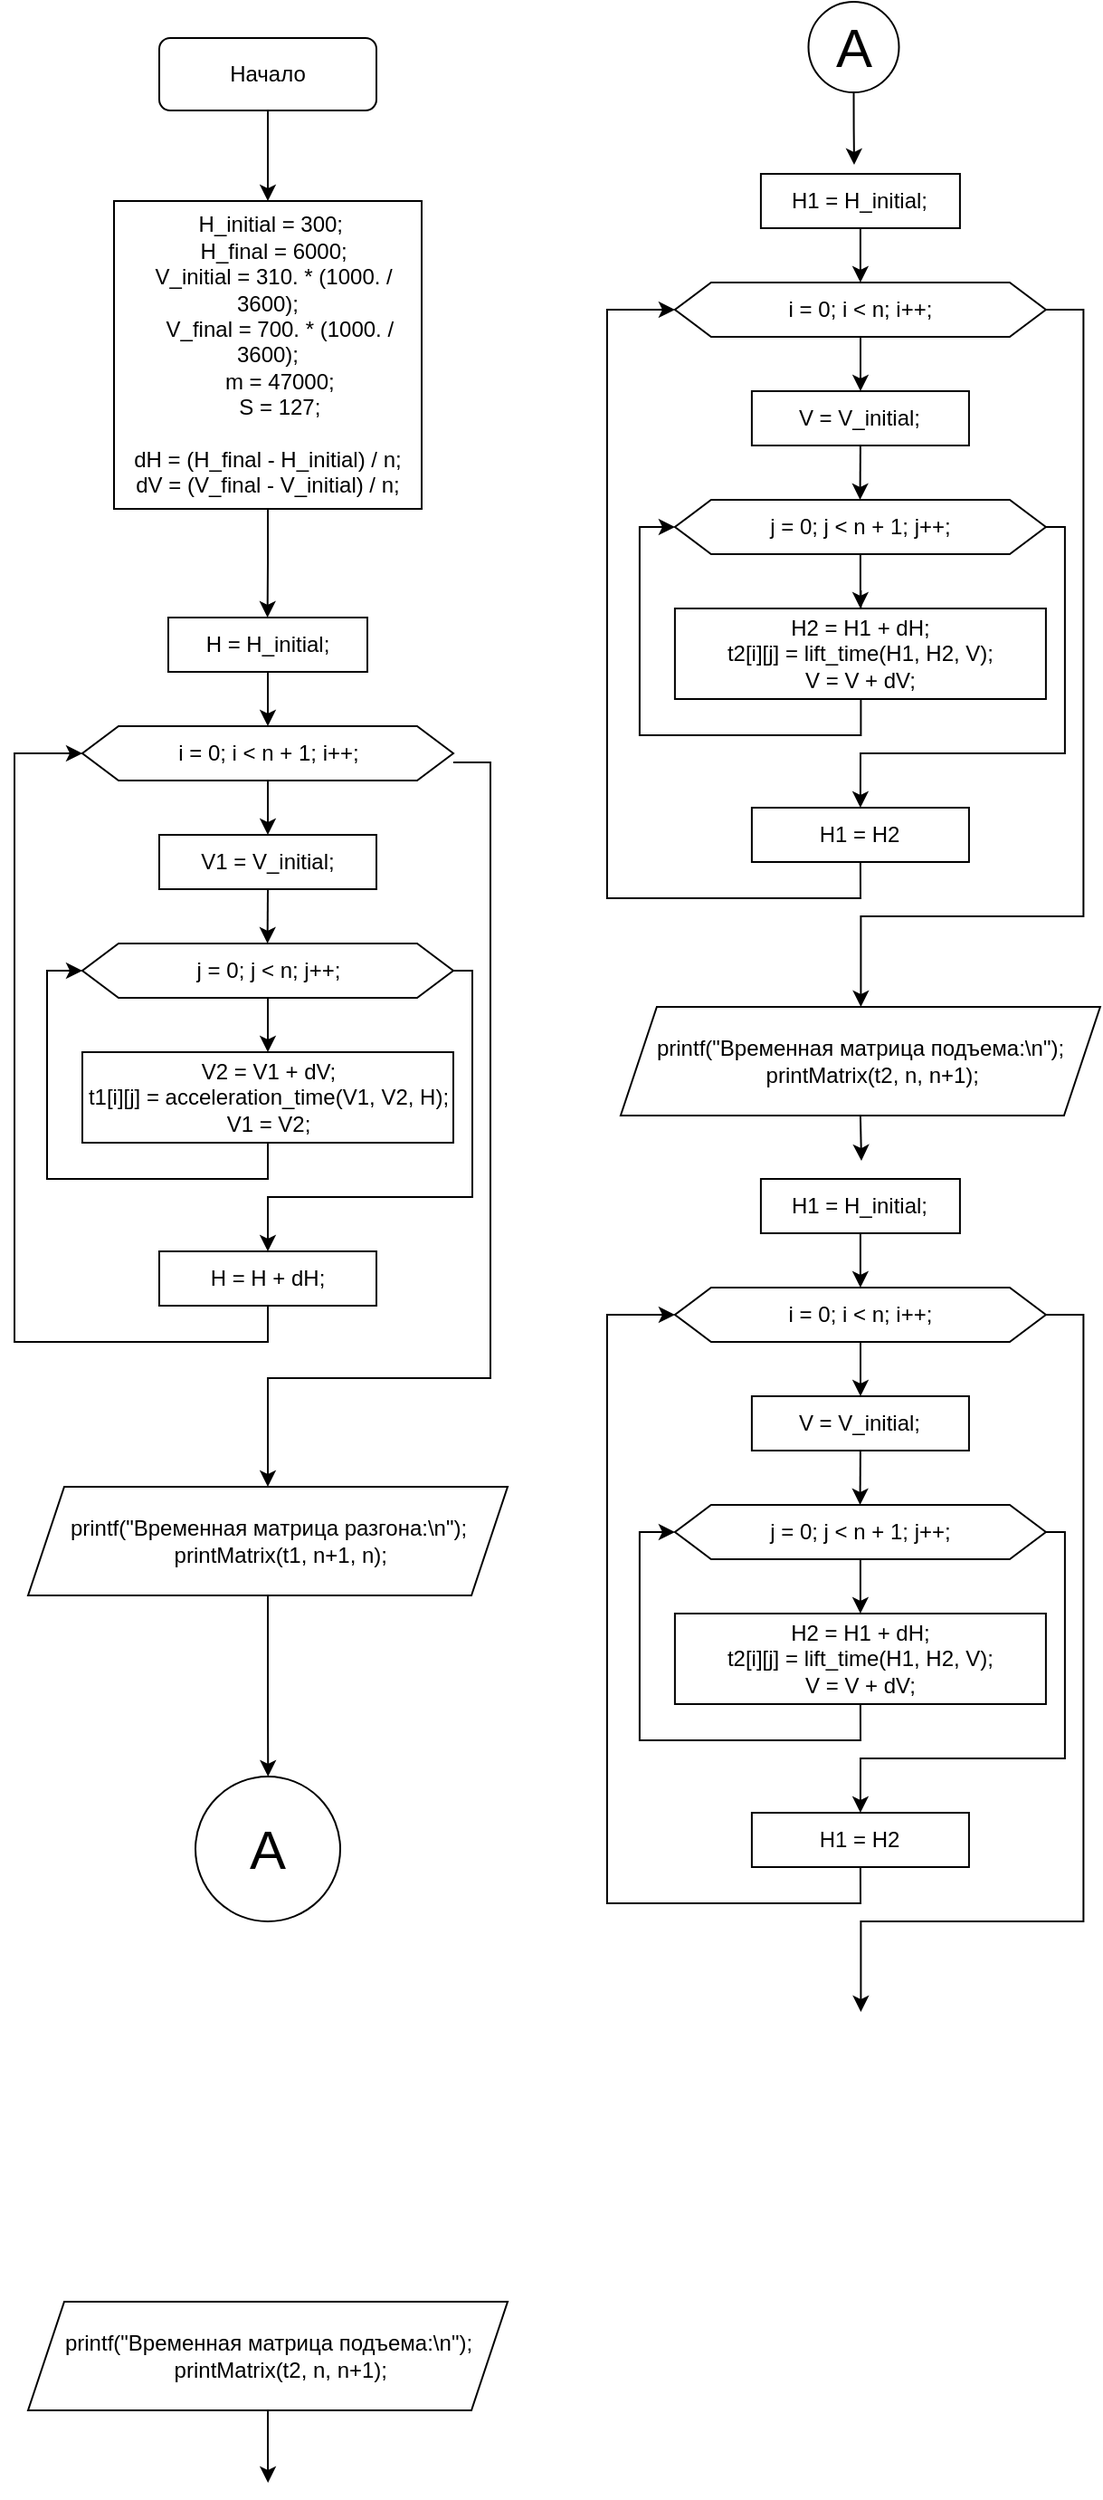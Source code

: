 <mxfile version="22.1.4" type="github">
  <diagram id="C5RBs43oDa-KdzZeNtuy" name="Page-1">
    <mxGraphModel dx="7460" dy="5040" grid="1" gridSize="10" guides="1" tooltips="1" connect="1" arrows="1" fold="1" page="1" pageScale="1" pageWidth="827" pageHeight="1169" math="0" shadow="0">
      <root>
        <mxCell id="WIyWlLk6GJQsqaUBKTNV-0" />
        <mxCell id="WIyWlLk6GJQsqaUBKTNV-1" parent="WIyWlLk6GJQsqaUBKTNV-0" />
        <mxCell id="Hqmv893eS7sad_yPtx1s-3" style="edgeStyle=orthogonalEdgeStyle;rounded=0;orthogonalLoop=1;jettySize=auto;html=1;exitX=0.5;exitY=1;exitDx=0;exitDy=0;entryX=0.5;entryY=0;entryDx=0;entryDy=0;" edge="1" parent="WIyWlLk6GJQsqaUBKTNV-1" source="WIyWlLk6GJQsqaUBKTNV-3" target="Hqmv893eS7sad_yPtx1s-0">
          <mxGeometry relative="1" as="geometry" />
        </mxCell>
        <mxCell id="WIyWlLk6GJQsqaUBKTNV-3" value="Начало" style="rounded=1;whiteSpace=wrap;html=1;fontSize=12;glass=0;strokeWidth=1;shadow=0;" parent="WIyWlLk6GJQsqaUBKTNV-1" vertex="1">
          <mxGeometry x="90" y="40" width="120" height="40" as="geometry" />
        </mxCell>
        <mxCell id="Hqmv893eS7sad_yPtx1s-1" style="edgeStyle=orthogonalEdgeStyle;rounded=0;orthogonalLoop=1;jettySize=auto;html=1;exitX=0.5;exitY=1;exitDx=0;exitDy=0;" edge="1" parent="WIyWlLk6GJQsqaUBKTNV-1" source="Hqmv893eS7sad_yPtx1s-0">
          <mxGeometry relative="1" as="geometry">
            <mxPoint x="149.818" y="360" as="targetPoint" />
          </mxGeometry>
        </mxCell>
        <mxCell id="Hqmv893eS7sad_yPtx1s-0" value="&lt;div&gt;&amp;nbsp;H_initial = 300;&lt;/div&gt;&lt;div&gt;&amp;nbsp; H_final = 6000;&lt;/div&gt;&lt;div&gt;&amp;nbsp; V_initial = 310. * (1000. / 3600);&lt;/div&gt;&lt;div&gt;&amp;nbsp; &amp;nbsp; V_final = 700. * (1000. / 3600);&lt;/div&gt;&lt;div&gt;&amp;nbsp; &amp;nbsp; m = 47000;&lt;/div&gt;&lt;div&gt;&amp;nbsp; &amp;nbsp; S = 127;&lt;/div&gt;&lt;div&gt;&lt;br&gt;&lt;/div&gt;&lt;div&gt;&lt;span style=&quot;background-color: initial;&quot;&gt;dH = (H_final - H_initial) / n;&lt;/span&gt;&lt;/div&gt;&lt;div&gt;&lt;span style=&quot;background-color: initial;&quot;&gt;dV = (V_final - V_initial) / n;&lt;/span&gt;&lt;/div&gt;" style="whiteSpace=wrap;html=1;aspect=fixed;" vertex="1" parent="WIyWlLk6GJQsqaUBKTNV-1">
          <mxGeometry x="65" y="130" width="170" height="170" as="geometry" />
        </mxCell>
        <mxCell id="Hqmv893eS7sad_yPtx1s-6" style="edgeStyle=orthogonalEdgeStyle;rounded=0;orthogonalLoop=1;jettySize=auto;html=1;exitX=0.5;exitY=1;exitDx=0;exitDy=0;entryX=0.5;entryY=0;entryDx=0;entryDy=0;" edge="1" parent="WIyWlLk6GJQsqaUBKTNV-1" source="Hqmv893eS7sad_yPtx1s-4" target="Hqmv893eS7sad_yPtx1s-5">
          <mxGeometry relative="1" as="geometry" />
        </mxCell>
        <mxCell id="Hqmv893eS7sad_yPtx1s-4" value="H = H_initial;" style="rounded=0;whiteSpace=wrap;html=1;" vertex="1" parent="WIyWlLk6GJQsqaUBKTNV-1">
          <mxGeometry x="95" y="360" width="110" height="30" as="geometry" />
        </mxCell>
        <mxCell id="Hqmv893eS7sad_yPtx1s-8" value="" style="edgeStyle=orthogonalEdgeStyle;rounded=0;orthogonalLoop=1;jettySize=auto;html=1;" edge="1" parent="WIyWlLk6GJQsqaUBKTNV-1" source="Hqmv893eS7sad_yPtx1s-5" target="Hqmv893eS7sad_yPtx1s-7">
          <mxGeometry relative="1" as="geometry" />
        </mxCell>
        <mxCell id="Hqmv893eS7sad_yPtx1s-31" style="edgeStyle=orthogonalEdgeStyle;rounded=0;orthogonalLoop=1;jettySize=auto;html=1;exitX=1;exitY=0.5;exitDx=0;exitDy=0;" edge="1" parent="WIyWlLk6GJQsqaUBKTNV-1">
          <mxGeometry relative="1" as="geometry">
            <mxPoint x="150" y="840" as="targetPoint" />
            <mxPoint x="252.5" y="440" as="sourcePoint" />
            <Array as="points">
              <mxPoint x="273" y="440" />
              <mxPoint x="273" y="780" />
              <mxPoint x="150" y="780" />
            </Array>
          </mxGeometry>
        </mxCell>
        <mxCell id="Hqmv893eS7sad_yPtx1s-5" value="i = 0; i &amp;lt; n + 1; i++;" style="shape=hexagon;perimeter=hexagonPerimeter2;whiteSpace=wrap;html=1;fixedSize=1;" vertex="1" parent="WIyWlLk6GJQsqaUBKTNV-1">
          <mxGeometry x="47.5" y="420" width="205" height="30" as="geometry" />
        </mxCell>
        <mxCell id="Hqmv893eS7sad_yPtx1s-9" style="edgeStyle=orthogonalEdgeStyle;rounded=0;orthogonalLoop=1;jettySize=auto;html=1;exitX=0.5;exitY=1;exitDx=0;exitDy=0;" edge="1" parent="WIyWlLk6GJQsqaUBKTNV-1" source="Hqmv893eS7sad_yPtx1s-7">
          <mxGeometry relative="1" as="geometry">
            <mxPoint x="149.818" y="540" as="targetPoint" />
          </mxGeometry>
        </mxCell>
        <mxCell id="Hqmv893eS7sad_yPtx1s-7" value="V1 = V_initial;" style="rounded=0;whiteSpace=wrap;html=1;" vertex="1" parent="WIyWlLk6GJQsqaUBKTNV-1">
          <mxGeometry x="90" y="480" width="120" height="30" as="geometry" />
        </mxCell>
        <mxCell id="Hqmv893eS7sad_yPtx1s-12" style="edgeStyle=orthogonalEdgeStyle;rounded=0;orthogonalLoop=1;jettySize=auto;html=1;exitX=0.5;exitY=1;exitDx=0;exitDy=0;entryX=0.5;entryY=0;entryDx=0;entryDy=0;" edge="1" parent="WIyWlLk6GJQsqaUBKTNV-1" source="Hqmv893eS7sad_yPtx1s-10" target="Hqmv893eS7sad_yPtx1s-11">
          <mxGeometry relative="1" as="geometry" />
        </mxCell>
        <mxCell id="Hqmv893eS7sad_yPtx1s-27" style="edgeStyle=orthogonalEdgeStyle;rounded=0;orthogonalLoop=1;jettySize=auto;html=1;exitX=1;exitY=0.5;exitDx=0;exitDy=0;" edge="1" parent="WIyWlLk6GJQsqaUBKTNV-1">
          <mxGeometry relative="1" as="geometry">
            <mxPoint x="242.5" y="555" as="sourcePoint" />
            <mxPoint x="150" y="710" as="targetPoint" />
            <Array as="points">
              <mxPoint x="263" y="555" />
              <mxPoint x="263" y="680" />
              <mxPoint x="150" y="680" />
            </Array>
          </mxGeometry>
        </mxCell>
        <mxCell id="Hqmv893eS7sad_yPtx1s-10" value="j = 0; j &amp;lt; n; j++;" style="shape=hexagon;perimeter=hexagonPerimeter2;whiteSpace=wrap;html=1;fixedSize=1;" vertex="1" parent="WIyWlLk6GJQsqaUBKTNV-1">
          <mxGeometry x="47.5" y="540" width="205" height="30" as="geometry" />
        </mxCell>
        <mxCell id="Hqmv893eS7sad_yPtx1s-21" style="edgeStyle=orthogonalEdgeStyle;rounded=0;orthogonalLoop=1;jettySize=auto;html=1;exitX=0.5;exitY=1;exitDx=0;exitDy=0;entryX=0;entryY=0.5;entryDx=0;entryDy=0;" edge="1" parent="WIyWlLk6GJQsqaUBKTNV-1" source="Hqmv893eS7sad_yPtx1s-11" target="Hqmv893eS7sad_yPtx1s-10">
          <mxGeometry relative="1" as="geometry">
            <Array as="points">
              <mxPoint x="150" y="670" />
              <mxPoint x="28" y="670" />
              <mxPoint x="28" y="555" />
            </Array>
          </mxGeometry>
        </mxCell>
        <mxCell id="Hqmv893eS7sad_yPtx1s-11" value="&lt;div&gt;V2 = V1 + dV;&lt;/div&gt;&lt;div&gt;&lt;span style=&quot;background-color: initial;&quot;&gt;t1[i][j] = acceleration_time(V1, V2, H);&lt;/span&gt;&lt;/div&gt;&lt;div&gt;&lt;span style=&quot;background-color: initial;&quot;&gt;V1 = V2;&lt;/span&gt;&lt;/div&gt;" style="rounded=0;whiteSpace=wrap;html=1;" vertex="1" parent="WIyWlLk6GJQsqaUBKTNV-1">
          <mxGeometry x="47.5" y="600" width="205" height="50" as="geometry" />
        </mxCell>
        <mxCell id="Hqmv893eS7sad_yPtx1s-28" style="edgeStyle=orthogonalEdgeStyle;rounded=0;orthogonalLoop=1;jettySize=auto;html=1;exitX=0.5;exitY=1;exitDx=0;exitDy=0;entryX=0;entryY=0.5;entryDx=0;entryDy=0;" edge="1" parent="WIyWlLk6GJQsqaUBKTNV-1" source="Hqmv893eS7sad_yPtx1s-26" target="Hqmv893eS7sad_yPtx1s-5">
          <mxGeometry relative="1" as="geometry">
            <Array as="points">
              <mxPoint x="150" y="760" />
              <mxPoint x="10" y="760" />
              <mxPoint x="10" y="435" />
            </Array>
          </mxGeometry>
        </mxCell>
        <mxCell id="Hqmv893eS7sad_yPtx1s-26" value="H = H + dH;" style="rounded=0;whiteSpace=wrap;html=1;" vertex="1" parent="WIyWlLk6GJQsqaUBKTNV-1">
          <mxGeometry x="90" y="710" width="120" height="30" as="geometry" />
        </mxCell>
        <mxCell id="Hqmv893eS7sad_yPtx1s-33" style="edgeStyle=orthogonalEdgeStyle;rounded=0;orthogonalLoop=1;jettySize=auto;html=1;exitX=0.5;exitY=1;exitDx=0;exitDy=0;" edge="1" parent="WIyWlLk6GJQsqaUBKTNV-1" source="Hqmv893eS7sad_yPtx1s-32">
          <mxGeometry relative="1" as="geometry">
            <mxPoint x="150.13" y="1000" as="targetPoint" />
          </mxGeometry>
        </mxCell>
        <mxCell id="Hqmv893eS7sad_yPtx1s-32" value="&lt;div&gt;printf(&quot;Временная матрица разгона:\n&quot;);&lt;/div&gt;&lt;div&gt;&amp;nbsp; &amp;nbsp; printMatrix(t1, n+1, n);&lt;/div&gt;" style="shape=parallelogram;perimeter=parallelogramPerimeter;whiteSpace=wrap;html=1;fixedSize=1;" vertex="1" parent="WIyWlLk6GJQsqaUBKTNV-1">
          <mxGeometry x="17.5" y="840" width="265" height="60" as="geometry" />
        </mxCell>
        <mxCell id="Hqmv893eS7sad_yPtx1s-34" value="&lt;font style=&quot;font-size: 30px;&quot;&gt;A&lt;/font&gt;" style="ellipse;whiteSpace=wrap;html=1;aspect=fixed;" vertex="1" parent="WIyWlLk6GJQsqaUBKTNV-1">
          <mxGeometry x="110" y="1000" width="80" height="80" as="geometry" />
        </mxCell>
        <mxCell id="Hqmv893eS7sad_yPtx1s-37" style="edgeStyle=orthogonalEdgeStyle;rounded=0;orthogonalLoop=1;jettySize=auto;html=1;exitX=0.5;exitY=1;exitDx=0;exitDy=0;" edge="1" parent="WIyWlLk6GJQsqaUBKTNV-1" source="Hqmv893eS7sad_yPtx1s-36">
          <mxGeometry relative="1" as="geometry">
            <mxPoint x="474" y="110" as="targetPoint" />
          </mxGeometry>
        </mxCell>
        <mxCell id="Hqmv893eS7sad_yPtx1s-36" value="&lt;font style=&quot;font-size: 30px;&quot;&gt;A&lt;/font&gt;" style="ellipse;whiteSpace=wrap;html=1;aspect=fixed;" vertex="1" parent="WIyWlLk6GJQsqaUBKTNV-1">
          <mxGeometry x="448.75" y="20" width="50" height="50" as="geometry" />
        </mxCell>
        <mxCell id="Hqmv893eS7sad_yPtx1s-38" style="edgeStyle=orthogonalEdgeStyle;rounded=0;orthogonalLoop=1;jettySize=auto;html=1;exitX=0.5;exitY=1;exitDx=0;exitDy=0;entryX=0.5;entryY=0;entryDx=0;entryDy=0;" edge="1" parent="WIyWlLk6GJQsqaUBKTNV-1" source="Hqmv893eS7sad_yPtx1s-39" target="Hqmv893eS7sad_yPtx1s-41">
          <mxGeometry relative="1" as="geometry" />
        </mxCell>
        <mxCell id="Hqmv893eS7sad_yPtx1s-39" value="H1 = H_initial;" style="rounded=0;whiteSpace=wrap;html=1;" vertex="1" parent="WIyWlLk6GJQsqaUBKTNV-1">
          <mxGeometry x="422.45" y="115" width="110" height="30" as="geometry" />
        </mxCell>
        <mxCell id="Hqmv893eS7sad_yPtx1s-40" value="" style="edgeStyle=orthogonalEdgeStyle;rounded=0;orthogonalLoop=1;jettySize=auto;html=1;" edge="1" parent="WIyWlLk6GJQsqaUBKTNV-1" source="Hqmv893eS7sad_yPtx1s-41" target="Hqmv893eS7sad_yPtx1s-43">
          <mxGeometry relative="1" as="geometry" />
        </mxCell>
        <mxCell id="Hqmv893eS7sad_yPtx1s-41" value="i = 0; i &amp;lt; n; i++;" style="shape=hexagon;perimeter=hexagonPerimeter2;whiteSpace=wrap;html=1;fixedSize=1;" vertex="1" parent="WIyWlLk6GJQsqaUBKTNV-1">
          <mxGeometry x="374.95" y="175" width="205" height="30" as="geometry" />
        </mxCell>
        <mxCell id="Hqmv893eS7sad_yPtx1s-42" style="edgeStyle=orthogonalEdgeStyle;rounded=0;orthogonalLoop=1;jettySize=auto;html=1;exitX=0.5;exitY=1;exitDx=0;exitDy=0;" edge="1" parent="WIyWlLk6GJQsqaUBKTNV-1" source="Hqmv893eS7sad_yPtx1s-43">
          <mxGeometry relative="1" as="geometry">
            <mxPoint x="477.268" y="295" as="targetPoint" />
          </mxGeometry>
        </mxCell>
        <mxCell id="Hqmv893eS7sad_yPtx1s-43" value="V = V_initial;" style="rounded=0;whiteSpace=wrap;html=1;" vertex="1" parent="WIyWlLk6GJQsqaUBKTNV-1">
          <mxGeometry x="417.45" y="235" width="120" height="30" as="geometry" />
        </mxCell>
        <mxCell id="Hqmv893eS7sad_yPtx1s-44" style="edgeStyle=orthogonalEdgeStyle;rounded=0;orthogonalLoop=1;jettySize=auto;html=1;exitX=0.5;exitY=1;exitDx=0;exitDy=0;entryX=0.5;entryY=0;entryDx=0;entryDy=0;" edge="1" parent="WIyWlLk6GJQsqaUBKTNV-1" source="Hqmv893eS7sad_yPtx1s-46" target="Hqmv893eS7sad_yPtx1s-48">
          <mxGeometry relative="1" as="geometry" />
        </mxCell>
        <mxCell id="Hqmv893eS7sad_yPtx1s-45" style="edgeStyle=orthogonalEdgeStyle;rounded=0;orthogonalLoop=1;jettySize=auto;html=1;exitX=1;exitY=0.5;exitDx=0;exitDy=0;" edge="1" parent="WIyWlLk6GJQsqaUBKTNV-1">
          <mxGeometry relative="1" as="geometry">
            <mxPoint x="569.95" y="310" as="sourcePoint" />
            <mxPoint x="477.45" y="465" as="targetPoint" />
            <Array as="points">
              <mxPoint x="590.45" y="310" />
              <mxPoint x="590.45" y="435" />
              <mxPoint x="477.45" y="435" />
            </Array>
          </mxGeometry>
        </mxCell>
        <mxCell id="Hqmv893eS7sad_yPtx1s-46" value="j = 0; j &amp;lt; n + 1; j++;" style="shape=hexagon;perimeter=hexagonPerimeter2;whiteSpace=wrap;html=1;fixedSize=1;" vertex="1" parent="WIyWlLk6GJQsqaUBKTNV-1">
          <mxGeometry x="374.95" y="295" width="205" height="30" as="geometry" />
        </mxCell>
        <mxCell id="Hqmv893eS7sad_yPtx1s-47" style="edgeStyle=orthogonalEdgeStyle;rounded=0;orthogonalLoop=1;jettySize=auto;html=1;entryX=0;entryY=0.5;entryDx=0;entryDy=0;" edge="1" parent="WIyWlLk6GJQsqaUBKTNV-1" target="Hqmv893eS7sad_yPtx1s-46">
          <mxGeometry relative="1" as="geometry">
            <Array as="points">
              <mxPoint x="477.45" y="425" />
              <mxPoint x="355.45" y="425" />
              <mxPoint x="355.45" y="310" />
            </Array>
            <mxPoint x="477.7" y="345" as="sourcePoint" />
          </mxGeometry>
        </mxCell>
        <mxCell id="Hqmv893eS7sad_yPtx1s-48" value="&lt;div&gt;H2 = H1 + dH;&lt;/div&gt;&lt;div&gt;&lt;span style=&quot;background-color: initial;&quot;&gt;t2[i][j] = lift_time(H1, H2, V);&lt;/span&gt;&lt;/div&gt;&lt;div&gt;&lt;span style=&quot;background-color: initial;&quot;&gt;V = V + dV;&lt;/span&gt;&lt;/div&gt;" style="rounded=0;whiteSpace=wrap;html=1;" vertex="1" parent="WIyWlLk6GJQsqaUBKTNV-1">
          <mxGeometry x="374.95" y="355" width="205" height="50" as="geometry" />
        </mxCell>
        <mxCell id="Hqmv893eS7sad_yPtx1s-49" style="edgeStyle=orthogonalEdgeStyle;rounded=0;orthogonalLoop=1;jettySize=auto;html=1;exitX=0.5;exitY=1;exitDx=0;exitDy=0;entryX=0;entryY=0.5;entryDx=0;entryDy=0;" edge="1" parent="WIyWlLk6GJQsqaUBKTNV-1" source="Hqmv893eS7sad_yPtx1s-50" target="Hqmv893eS7sad_yPtx1s-41">
          <mxGeometry relative="1" as="geometry">
            <Array as="points">
              <mxPoint x="477.45" y="515" />
              <mxPoint x="337.45" y="515" />
              <mxPoint x="337.45" y="190" />
            </Array>
          </mxGeometry>
        </mxCell>
        <mxCell id="Hqmv893eS7sad_yPtx1s-50" value="H1 = H2" style="rounded=0;whiteSpace=wrap;html=1;" vertex="1" parent="WIyWlLk6GJQsqaUBKTNV-1">
          <mxGeometry x="417.45" y="465" width="120" height="30" as="geometry" />
        </mxCell>
        <mxCell id="Hqmv893eS7sad_yPtx1s-51" style="edgeStyle=orthogonalEdgeStyle;rounded=0;orthogonalLoop=1;jettySize=auto;html=1;exitX=1;exitY=0.5;exitDx=0;exitDy=0;" edge="1" parent="WIyWlLk6GJQsqaUBKTNV-1">
          <mxGeometry relative="1" as="geometry">
            <mxPoint x="477.7" y="575" as="targetPoint" />
            <mxPoint x="579.95" y="190" as="sourcePoint" />
            <Array as="points">
              <mxPoint x="600.7" y="190" />
              <mxPoint x="600.7" y="525" />
              <mxPoint x="477.7" y="525" />
            </Array>
          </mxGeometry>
        </mxCell>
        <mxCell id="Hqmv893eS7sad_yPtx1s-53" style="edgeStyle=orthogonalEdgeStyle;rounded=0;orthogonalLoop=1;jettySize=auto;html=1;exitX=0.5;exitY=1;exitDx=0;exitDy=0;" edge="1" parent="WIyWlLk6GJQsqaUBKTNV-1" source="Hqmv893eS7sad_yPtx1s-52">
          <mxGeometry relative="1" as="geometry">
            <mxPoint x="478" y="660" as="targetPoint" />
          </mxGeometry>
        </mxCell>
        <mxCell id="Hqmv893eS7sad_yPtx1s-52" value="&lt;div&gt;printf(&quot;Временная матрица подъема:\n&quot;);&lt;/div&gt;&lt;div&gt;&amp;nbsp; &amp;nbsp; printMatrix(t2, n, n+1);&lt;/div&gt;" style="shape=parallelogram;perimeter=parallelogramPerimeter;whiteSpace=wrap;html=1;fixedSize=1;" vertex="1" parent="WIyWlLk6GJQsqaUBKTNV-1">
          <mxGeometry x="344.95" y="575" width="265" height="60" as="geometry" />
        </mxCell>
        <mxCell id="Hqmv893eS7sad_yPtx1s-54" style="edgeStyle=orthogonalEdgeStyle;rounded=0;orthogonalLoop=1;jettySize=auto;html=1;exitX=0.5;exitY=1;exitDx=0;exitDy=0;entryX=0.5;entryY=0;entryDx=0;entryDy=0;" edge="1" parent="WIyWlLk6GJQsqaUBKTNV-1" source="Hqmv893eS7sad_yPtx1s-55" target="Hqmv893eS7sad_yPtx1s-57">
          <mxGeometry relative="1" as="geometry" />
        </mxCell>
        <mxCell id="Hqmv893eS7sad_yPtx1s-55" value="H1 = H_initial;" style="rounded=0;whiteSpace=wrap;html=1;" vertex="1" parent="WIyWlLk6GJQsqaUBKTNV-1">
          <mxGeometry x="422.45" y="670" width="110" height="30" as="geometry" />
        </mxCell>
        <mxCell id="Hqmv893eS7sad_yPtx1s-56" value="" style="edgeStyle=orthogonalEdgeStyle;rounded=0;orthogonalLoop=1;jettySize=auto;html=1;" edge="1" parent="WIyWlLk6GJQsqaUBKTNV-1" source="Hqmv893eS7sad_yPtx1s-57" target="Hqmv893eS7sad_yPtx1s-59">
          <mxGeometry relative="1" as="geometry" />
        </mxCell>
        <mxCell id="Hqmv893eS7sad_yPtx1s-57" value="i = 0; i &amp;lt; n; i++;" style="shape=hexagon;perimeter=hexagonPerimeter2;whiteSpace=wrap;html=1;fixedSize=1;" vertex="1" parent="WIyWlLk6GJQsqaUBKTNV-1">
          <mxGeometry x="374.95" y="730" width="205" height="30" as="geometry" />
        </mxCell>
        <mxCell id="Hqmv893eS7sad_yPtx1s-58" style="edgeStyle=orthogonalEdgeStyle;rounded=0;orthogonalLoop=1;jettySize=auto;html=1;exitX=0.5;exitY=1;exitDx=0;exitDy=0;" edge="1" parent="WIyWlLk6GJQsqaUBKTNV-1" source="Hqmv893eS7sad_yPtx1s-59">
          <mxGeometry relative="1" as="geometry">
            <mxPoint x="477.268" y="850" as="targetPoint" />
          </mxGeometry>
        </mxCell>
        <mxCell id="Hqmv893eS7sad_yPtx1s-59" value="V = V_initial;" style="rounded=0;whiteSpace=wrap;html=1;" vertex="1" parent="WIyWlLk6GJQsqaUBKTNV-1">
          <mxGeometry x="417.45" y="790" width="120" height="30" as="geometry" />
        </mxCell>
        <mxCell id="Hqmv893eS7sad_yPtx1s-60" style="edgeStyle=orthogonalEdgeStyle;rounded=0;orthogonalLoop=1;jettySize=auto;html=1;exitX=0.5;exitY=1;exitDx=0;exitDy=0;entryX=0.5;entryY=0;entryDx=0;entryDy=0;" edge="1" parent="WIyWlLk6GJQsqaUBKTNV-1" source="Hqmv893eS7sad_yPtx1s-62" target="Hqmv893eS7sad_yPtx1s-64">
          <mxGeometry relative="1" as="geometry" />
        </mxCell>
        <mxCell id="Hqmv893eS7sad_yPtx1s-61" style="edgeStyle=orthogonalEdgeStyle;rounded=0;orthogonalLoop=1;jettySize=auto;html=1;exitX=1;exitY=0.5;exitDx=0;exitDy=0;" edge="1" parent="WIyWlLk6GJQsqaUBKTNV-1">
          <mxGeometry relative="1" as="geometry">
            <mxPoint x="569.95" y="865" as="sourcePoint" />
            <mxPoint x="477.45" y="1020" as="targetPoint" />
            <Array as="points">
              <mxPoint x="590.45" y="865" />
              <mxPoint x="590.45" y="990" />
              <mxPoint x="477.45" y="990" />
            </Array>
          </mxGeometry>
        </mxCell>
        <mxCell id="Hqmv893eS7sad_yPtx1s-62" value="j = 0; j &amp;lt; n + 1; j++;" style="shape=hexagon;perimeter=hexagonPerimeter2;whiteSpace=wrap;html=1;fixedSize=1;" vertex="1" parent="WIyWlLk6GJQsqaUBKTNV-1">
          <mxGeometry x="374.95" y="850" width="205" height="30" as="geometry" />
        </mxCell>
        <mxCell id="Hqmv893eS7sad_yPtx1s-63" style="edgeStyle=orthogonalEdgeStyle;rounded=0;orthogonalLoop=1;jettySize=auto;html=1;exitX=0.5;exitY=1;exitDx=0;exitDy=0;entryX=0;entryY=0.5;entryDx=0;entryDy=0;" edge="1" parent="WIyWlLk6GJQsqaUBKTNV-1" source="Hqmv893eS7sad_yPtx1s-64" target="Hqmv893eS7sad_yPtx1s-62">
          <mxGeometry relative="1" as="geometry">
            <Array as="points">
              <mxPoint x="477.45" y="980" />
              <mxPoint x="355.45" y="980" />
              <mxPoint x="355.45" y="865" />
            </Array>
          </mxGeometry>
        </mxCell>
        <mxCell id="Hqmv893eS7sad_yPtx1s-64" value="&lt;div&gt;H2 = H1 + dH;&lt;/div&gt;&lt;div&gt;&lt;span style=&quot;background-color: initial;&quot;&gt;t2[i][j] = lift_time(H1, H2, V);&lt;/span&gt;&lt;/div&gt;&lt;div&gt;&lt;span style=&quot;background-color: initial;&quot;&gt;V = V + dV;&lt;/span&gt;&lt;/div&gt;" style="rounded=0;whiteSpace=wrap;html=1;" vertex="1" parent="WIyWlLk6GJQsqaUBKTNV-1">
          <mxGeometry x="374.95" y="910" width="205" height="50" as="geometry" />
        </mxCell>
        <mxCell id="Hqmv893eS7sad_yPtx1s-65" style="edgeStyle=orthogonalEdgeStyle;rounded=0;orthogonalLoop=1;jettySize=auto;html=1;exitX=0.5;exitY=1;exitDx=0;exitDy=0;entryX=0;entryY=0.5;entryDx=0;entryDy=0;" edge="1" parent="WIyWlLk6GJQsqaUBKTNV-1" source="Hqmv893eS7sad_yPtx1s-66" target="Hqmv893eS7sad_yPtx1s-57">
          <mxGeometry relative="1" as="geometry">
            <Array as="points">
              <mxPoint x="477.45" y="1070" />
              <mxPoint x="337.45" y="1070" />
              <mxPoint x="337.45" y="745" />
            </Array>
          </mxGeometry>
        </mxCell>
        <mxCell id="Hqmv893eS7sad_yPtx1s-66" value="H1 = H2" style="rounded=0;whiteSpace=wrap;html=1;" vertex="1" parent="WIyWlLk6GJQsqaUBKTNV-1">
          <mxGeometry x="417.45" y="1020" width="120" height="30" as="geometry" />
        </mxCell>
        <mxCell id="Hqmv893eS7sad_yPtx1s-67" style="edgeStyle=orthogonalEdgeStyle;rounded=0;orthogonalLoop=1;jettySize=auto;html=1;exitX=1;exitY=0.5;exitDx=0;exitDy=0;" edge="1" parent="WIyWlLk6GJQsqaUBKTNV-1">
          <mxGeometry relative="1" as="geometry">
            <mxPoint x="477.7" y="1130" as="targetPoint" />
            <mxPoint x="579.95" y="745" as="sourcePoint" />
            <Array as="points">
              <mxPoint x="600.7" y="745" />
              <mxPoint x="600.7" y="1080" />
              <mxPoint x="477.7" y="1080" />
            </Array>
          </mxGeometry>
        </mxCell>
        <mxCell id="Hqmv893eS7sad_yPtx1s-68" style="edgeStyle=orthogonalEdgeStyle;rounded=0;orthogonalLoop=1;jettySize=auto;html=1;exitX=0.5;exitY=1;exitDx=0;exitDy=0;" edge="1" parent="WIyWlLk6GJQsqaUBKTNV-1" source="Hqmv893eS7sad_yPtx1s-69">
          <mxGeometry relative="1" as="geometry">
            <mxPoint x="150.083" y="1390" as="targetPoint" />
          </mxGeometry>
        </mxCell>
        <mxCell id="Hqmv893eS7sad_yPtx1s-69" value="&lt;div&gt;printf(&quot;Временная матрица подъема:\n&quot;);&lt;/div&gt;&lt;div&gt;&amp;nbsp; &amp;nbsp; printMatrix(t2, n, n+1);&lt;/div&gt;" style="shape=parallelogram;perimeter=parallelogramPerimeter;whiteSpace=wrap;html=1;fixedSize=1;" vertex="1" parent="WIyWlLk6GJQsqaUBKTNV-1">
          <mxGeometry x="17.5" y="1290" width="265" height="60" as="geometry" />
        </mxCell>
      </root>
    </mxGraphModel>
  </diagram>
</mxfile>
